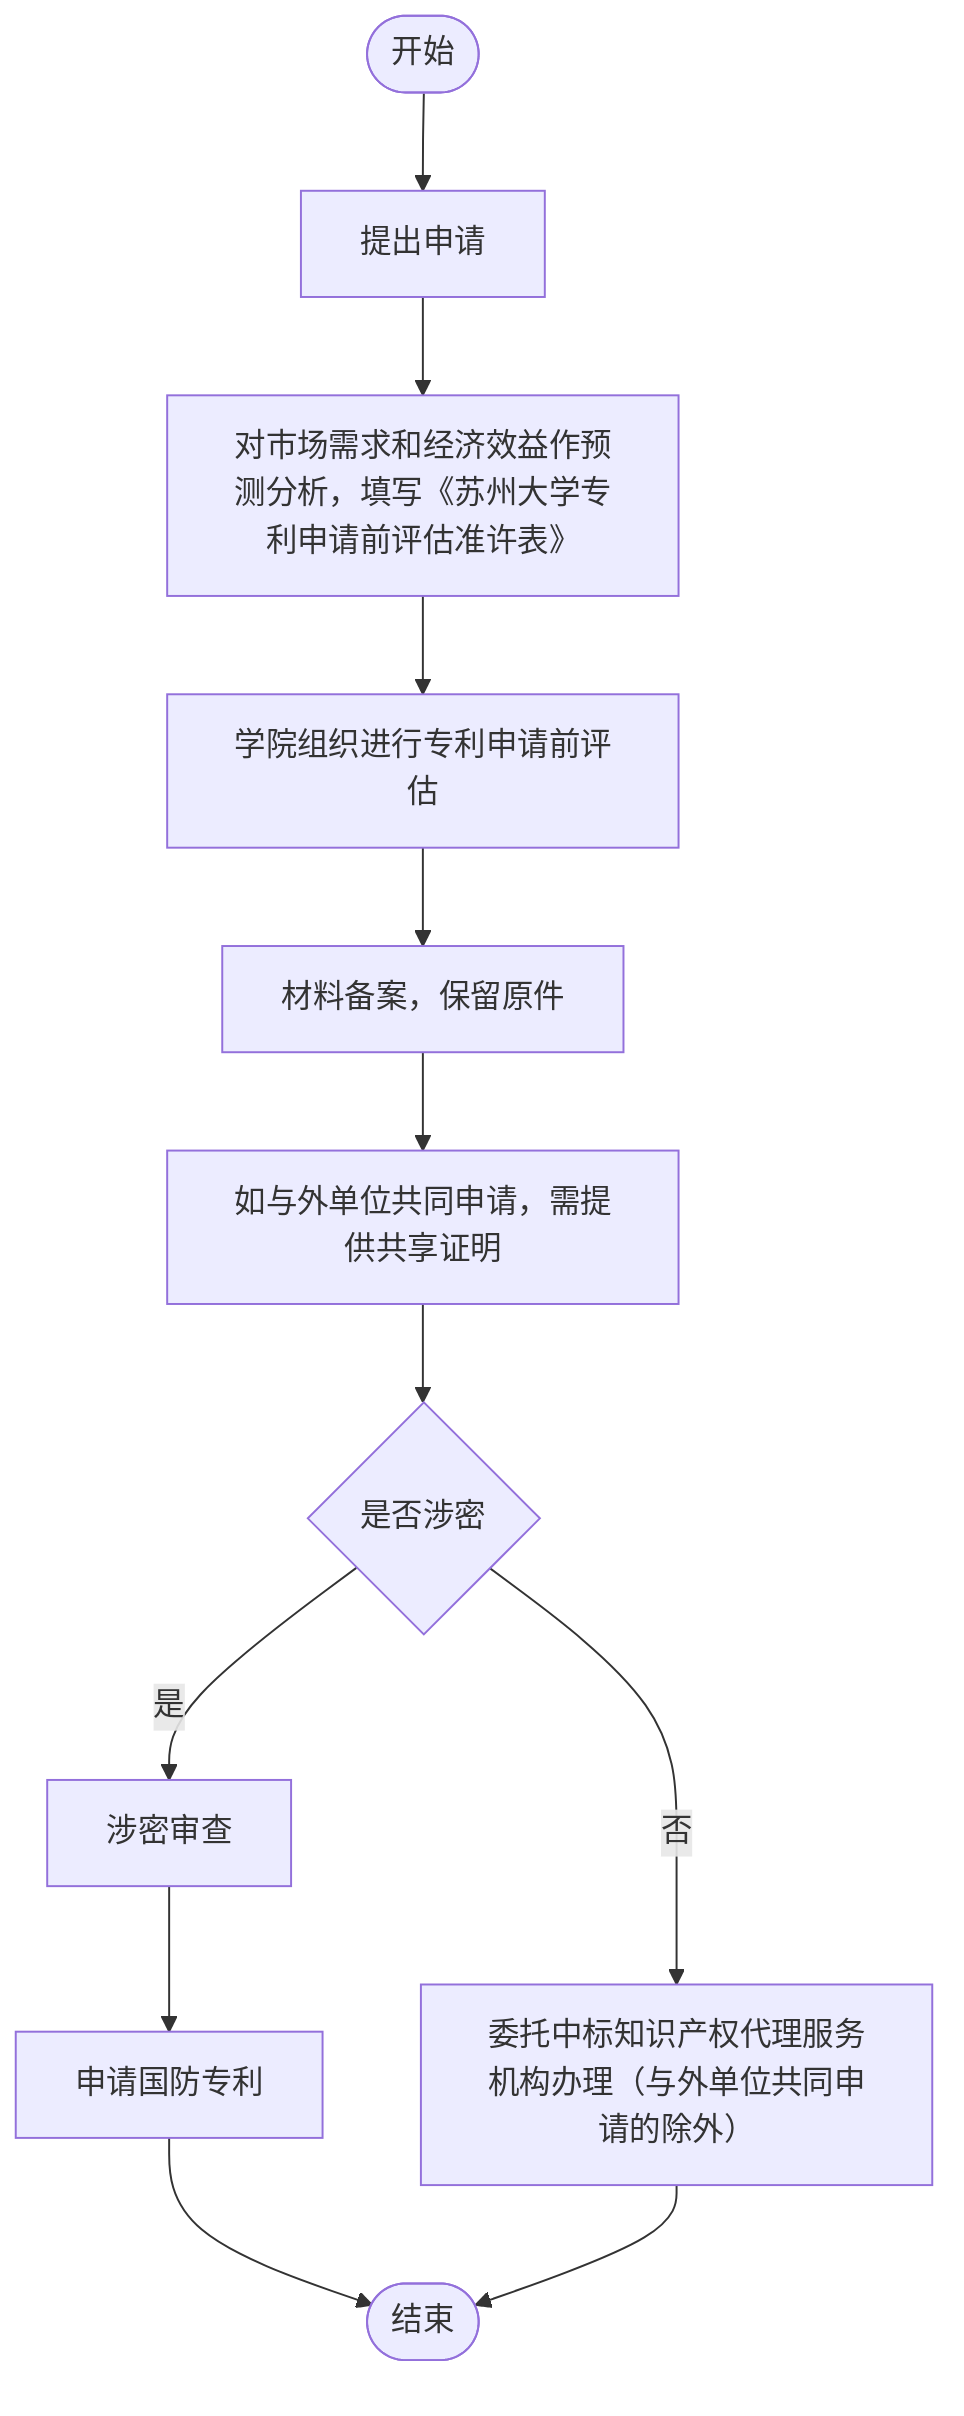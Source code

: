 flowchart TD
    Start(["开始"])
    End(["结束"])
    A["提出申请"]
    B["对市场需求和经济效益作预测分析，填写《苏州大学专利申请前评估准许表》"]
    C["学院组织进行专利申请前评估"]
    D["材料备案，保留原件"]
    E["如与外单位共同申请，需提供共享证明"]
    F{"是否涉密"}
    G["涉密审查"]
    H["申请国防专利"]
    I["委托中标知识产权代理服务机构办理（与外单位共同申请的除外）"]

    Start --> A
    A --> B
    B --> C
    C --> D
    D --> E
    E --> F
    F -- 是 --> G
    G --> H
    H --> End
    F -- 否 --> I
    I --> End